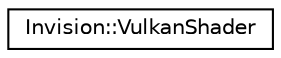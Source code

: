 digraph "Graphical Class Hierarchy"
{
 // LATEX_PDF_SIZE
  edge [fontname="Helvetica",fontsize="10",labelfontname="Helvetica",labelfontsize="10"];
  node [fontname="Helvetica",fontsize="10",shape=record];
  rankdir="LR";
  Node0 [label="Invision::VulkanShader",height=0.2,width=0.4,color="black", fillcolor="white", style="filled",URL="$class_invision_1_1_vulkan_shader.html",tooltip=" "];
}
